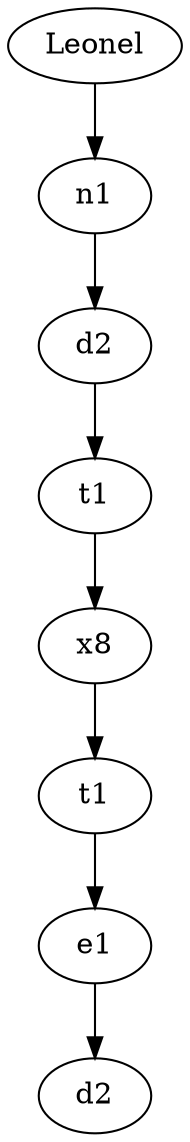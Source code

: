 digraph G 
 { 
Leonel;
0 [label=n1];
1 [label=d2];
2 [label=t1];
3 [label=x8];
4 [label=t1];
5 [label=e1];
6 [label=d2];
Leonel->0;
0->1;
1->2;
2->3;
3->4;
4->5;
5->6;
}
